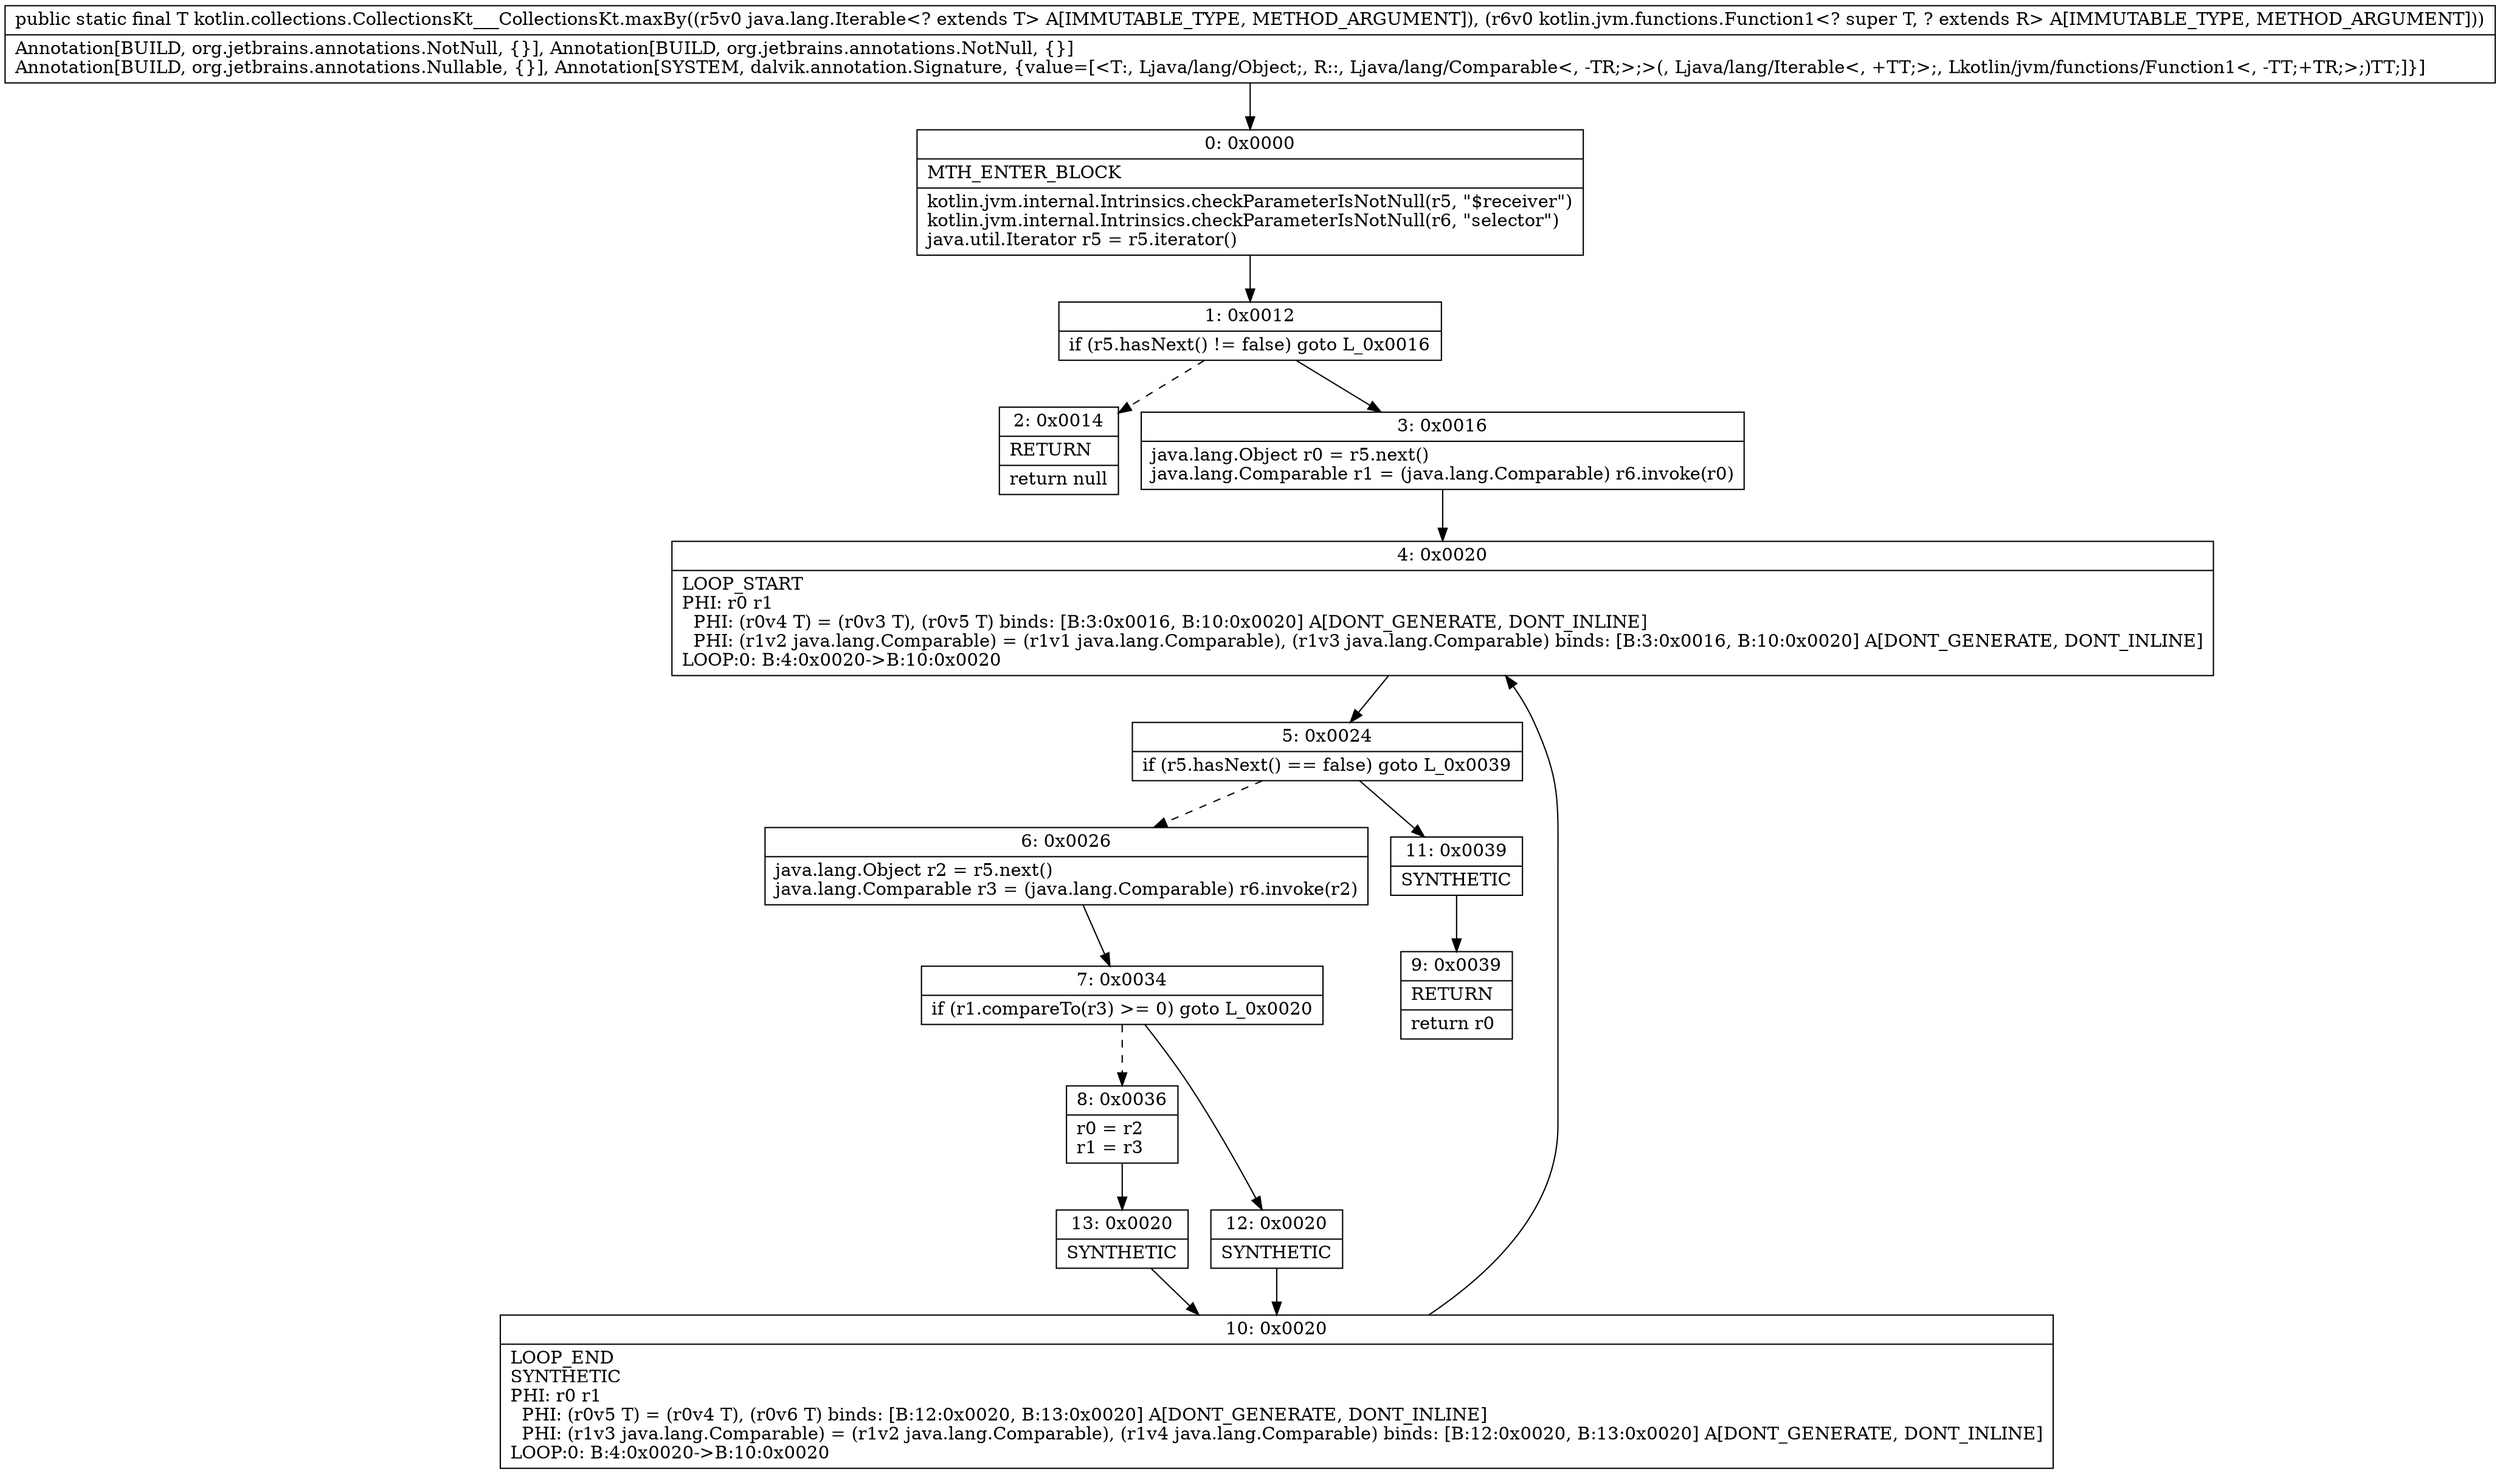 digraph "CFG forkotlin.collections.CollectionsKt___CollectionsKt.maxBy(Ljava\/lang\/Iterable;Lkotlin\/jvm\/functions\/Function1;)Ljava\/lang\/Object;" {
Node_0 [shape=record,label="{0\:\ 0x0000|MTH_ENTER_BLOCK\l|kotlin.jvm.internal.Intrinsics.checkParameterIsNotNull(r5, \"$receiver\")\lkotlin.jvm.internal.Intrinsics.checkParameterIsNotNull(r6, \"selector\")\ljava.util.Iterator r5 = r5.iterator()\l}"];
Node_1 [shape=record,label="{1\:\ 0x0012|if (r5.hasNext() != false) goto L_0x0016\l}"];
Node_2 [shape=record,label="{2\:\ 0x0014|RETURN\l|return null\l}"];
Node_3 [shape=record,label="{3\:\ 0x0016|java.lang.Object r0 = r5.next()\ljava.lang.Comparable r1 = (java.lang.Comparable) r6.invoke(r0)\l}"];
Node_4 [shape=record,label="{4\:\ 0x0020|LOOP_START\lPHI: r0 r1 \l  PHI: (r0v4 T) = (r0v3 T), (r0v5 T) binds: [B:3:0x0016, B:10:0x0020] A[DONT_GENERATE, DONT_INLINE]\l  PHI: (r1v2 java.lang.Comparable) = (r1v1 java.lang.Comparable), (r1v3 java.lang.Comparable) binds: [B:3:0x0016, B:10:0x0020] A[DONT_GENERATE, DONT_INLINE]\lLOOP:0: B:4:0x0020\-\>B:10:0x0020\l}"];
Node_5 [shape=record,label="{5\:\ 0x0024|if (r5.hasNext() == false) goto L_0x0039\l}"];
Node_6 [shape=record,label="{6\:\ 0x0026|java.lang.Object r2 = r5.next()\ljava.lang.Comparable r3 = (java.lang.Comparable) r6.invoke(r2)\l}"];
Node_7 [shape=record,label="{7\:\ 0x0034|if (r1.compareTo(r3) \>= 0) goto L_0x0020\l}"];
Node_8 [shape=record,label="{8\:\ 0x0036|r0 = r2\lr1 = r3\l}"];
Node_9 [shape=record,label="{9\:\ 0x0039|RETURN\l|return r0\l}"];
Node_10 [shape=record,label="{10\:\ 0x0020|LOOP_END\lSYNTHETIC\lPHI: r0 r1 \l  PHI: (r0v5 T) = (r0v4 T), (r0v6 T) binds: [B:12:0x0020, B:13:0x0020] A[DONT_GENERATE, DONT_INLINE]\l  PHI: (r1v3 java.lang.Comparable) = (r1v2 java.lang.Comparable), (r1v4 java.lang.Comparable) binds: [B:12:0x0020, B:13:0x0020] A[DONT_GENERATE, DONT_INLINE]\lLOOP:0: B:4:0x0020\-\>B:10:0x0020\l}"];
Node_11 [shape=record,label="{11\:\ 0x0039|SYNTHETIC\l}"];
Node_12 [shape=record,label="{12\:\ 0x0020|SYNTHETIC\l}"];
Node_13 [shape=record,label="{13\:\ 0x0020|SYNTHETIC\l}"];
MethodNode[shape=record,label="{public static final T kotlin.collections.CollectionsKt___CollectionsKt.maxBy((r5v0 java.lang.Iterable\<? extends T\> A[IMMUTABLE_TYPE, METHOD_ARGUMENT]), (r6v0 kotlin.jvm.functions.Function1\<? super T, ? extends R\> A[IMMUTABLE_TYPE, METHOD_ARGUMENT]))  | Annotation[BUILD, org.jetbrains.annotations.NotNull, \{\}], Annotation[BUILD, org.jetbrains.annotations.NotNull, \{\}]\lAnnotation[BUILD, org.jetbrains.annotations.Nullable, \{\}], Annotation[SYSTEM, dalvik.annotation.Signature, \{value=[\<T:, Ljava\/lang\/Object;, R::, Ljava\/lang\/Comparable\<, \-TR;\>;\>(, Ljava\/lang\/Iterable\<, +TT;\>;, Lkotlin\/jvm\/functions\/Function1\<, \-TT;+TR;\>;)TT;]\}]\l}"];
MethodNode -> Node_0;
Node_0 -> Node_1;
Node_1 -> Node_2[style=dashed];
Node_1 -> Node_3;
Node_3 -> Node_4;
Node_4 -> Node_5;
Node_5 -> Node_6[style=dashed];
Node_5 -> Node_11;
Node_6 -> Node_7;
Node_7 -> Node_8[style=dashed];
Node_7 -> Node_12;
Node_8 -> Node_13;
Node_10 -> Node_4;
Node_11 -> Node_9;
Node_12 -> Node_10;
Node_13 -> Node_10;
}

